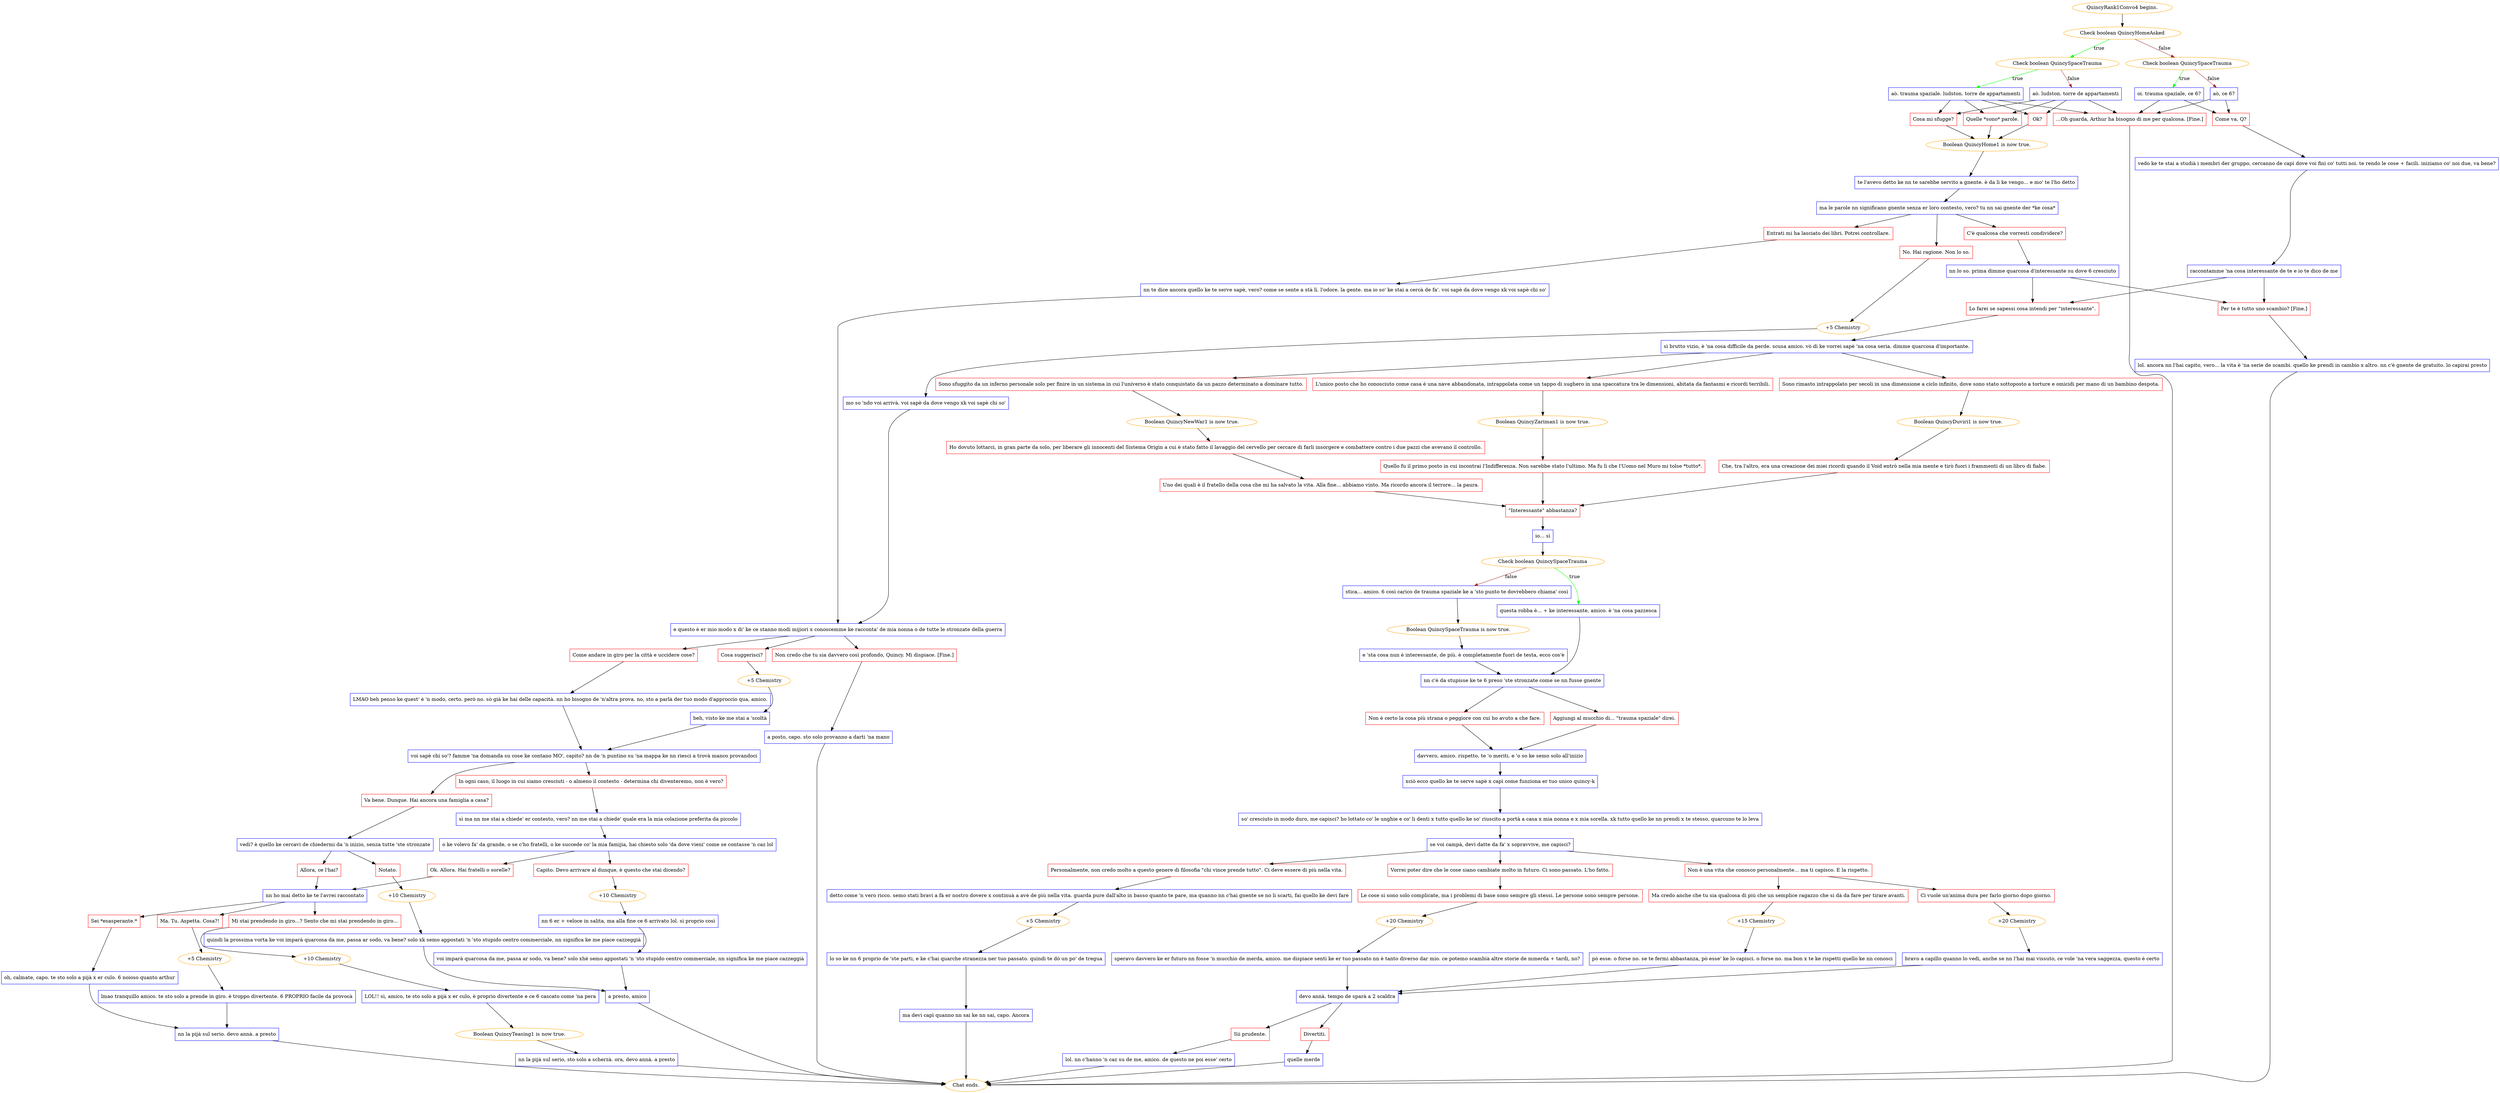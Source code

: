 digraph {
	"QuincyRank1Convo4 begins." [color=orange];
		"QuincyRank1Convo4 begins." -> j1294161024;
	j1294161024 [label="Check boolean QuincyHomeAsked",color=orange];
		j1294161024 -> j1942188630 [label=true,color=green];
		j1294161024 -> j2847950243 [label=false,color=brown];
	j1942188630 [label="Check boolean QuincySpaceTrauma",color=orange];
		j1942188630 -> j2678727399 [label=true,color=green];
		j1942188630 -> j2085506406 [label=false,color=brown];
	j2847950243 [label="Check boolean QuincySpaceTrauma",color=orange];
		j2847950243 -> j86701310 [label=true,color=green];
		j2847950243 -> j2991509798 [label=false,color=brown];
	j2678727399 [label="aò. trauma spaziale. ludston. torre de appartamenti",shape=box,color=blue];
		j2678727399 -> j2109052431;
		j2678727399 -> j2745267589;
		j2678727399 -> j504664858;
		j2678727399 -> j596005258;
	j2085506406 [label="aò. ludston. torre de appartamenti",shape=box,color=blue];
		j2085506406 -> j2109052431;
		j2085506406 -> j2745267589;
		j2085506406 -> j504664858;
		j2085506406 -> j596005258;
	j86701310 [label="oi. trauma spaziale, ce 6?",shape=box,color=blue];
		j86701310 -> j2769816446;
		j86701310 -> j596005258;
	j2991509798 [label="aò, ce 6?",shape=box,color=blue];
		j2991509798 -> j2769816446;
		j2991509798 -> j596005258;
	j2109052431 [label="Ok?",shape=box,color=red];
		j2109052431 -> j1221371073;
	j2745267589 [label="Quelle *sono* parole.",shape=box,color=red];
		j2745267589 -> j1221371073;
	j504664858 [label="Cosa mi sfugge?",shape=box,color=red];
		j504664858 -> j1221371073;
	j596005258 [label="...Oh guarda, Arthur ha bisogno di me per qualcosa. [Fine.]",shape=box,color=red];
		j596005258 -> "Chat ends.";
	j2769816446 [label="Come va, Q?",shape=box,color=red];
		j2769816446 -> j2950959508;
	j1221371073 [label="Boolean QuincyHome1 is now true.",color=orange];
		j1221371073 -> j1603215685;
	"Chat ends." [color=orange];
	j2950959508 [label="vedo ke te stai a studià i membri der gruppo, cercanno de capì dove voi finì co' tutti noi. te rendo le cose + facili. iniziamo co' noi due, va bene?",shape=box,color=blue];
		j2950959508 -> j563515133;
	j1603215685 [label="te l'avevo detto ke nn te sarebbe servito a gnente. è da lì ke vengo... e mo' te l'ho detto",shape=box,color=blue];
		j1603215685 -> j1701855658;
	j563515133 [label="raccontamme 'na cosa interessante de te e io te dico de me",shape=box,color=blue];
		j563515133 -> j4221265253;
		j563515133 -> j749385709;
	j1701855658 [label="ma le parole nn significano gnente senza er loro contesto, vero? tu nn sai gnente der *ke cosa*",shape=box,color=blue];
		j1701855658 -> j47301175;
		j1701855658 -> j3763788026;
		j1701855658 -> j101565547;
	j4221265253 [label="Lo farei se sapessi cosa intendi per \"interessante\".",shape=box,color=red];
		j4221265253 -> j1235799987;
	j749385709 [label="Per te è tutto uno scambio? [Fine.]",shape=box,color=red];
		j749385709 -> j987690927;
	j47301175 [label="Entrati mi ha lasciato dei libri. Potrei controllare.",shape=box,color=red];
		j47301175 -> j393786935;
	j3763788026 [label="No. Hai ragione. Non lo so.",shape=box,color=red];
		j3763788026 -> j1296362060;
	j101565547 [label="C'è qualcosa che vorresti condividere?",shape=box,color=red];
		j101565547 -> j726923467;
	j1235799987 [label="sì brutto vizio, è 'na cosa difficile da perde. scusa amico. vò dì ke vorrei sapè 'na cosa seria. dimme quarcosa d'importante.",shape=box,color=blue];
		j1235799987 -> j2161204355;
		j1235799987 -> j3351169101;
		j1235799987 -> j2790018434;
	j987690927 [label="lol. ancora nn l'hai capito, vero... la vita è 'na serie de scambi. quello ke prendi in cambio x altro. nn c'è gnente de gratuito. lo capirai presto",shape=box,color=blue];
		j987690927 -> "Chat ends.";
	j393786935 [label="nn te dice ancora quello ke te serve sapè, vero? come se sente a stà lì. l'odore. la gente. ma io so' ke stai a cercà de fa'. voi sapè da dove vengo xk voi sapè chi so'",shape=box,color=blue];
		j393786935 -> j833422703;
	j1296362060 [label="+5 Chemistry",color=orange];
		j1296362060 -> j2698453994;
	j726923467 [label="nn lo so. prima dimme quarcosa d'interessante su dove 6 cresciuto",shape=box,color=blue];
		j726923467 -> j4221265253;
		j726923467 -> j749385709;
	j2161204355 [label="Sono sfuggito da un inferno personale solo per finire in un sistema in cui l'universo è stato conquistato da un pazzo determinato a dominare tutto.",shape=box,color=red];
		j2161204355 -> j3173627347;
	j3351169101 [label="L'unico posto che ho conosciuto come casa è una nave abbandonata, intrappolata come un tappo di sughero in una spaccatura tra le dimensioni, abitata da fantasmi e ricordi terribili.",shape=box,color=red];
		j3351169101 -> j951671378;
	j2790018434 [label="Sono rimasto intrappolato per secoli in una dimensione a ciclo infinito, dove sono stato sottoposto a torture e omicidi per mano di un bambino despota.",shape=box,color=red];
		j2790018434 -> j1505946892;
	j833422703 [label="e questo è er mio modo x di' ke ce stanno modi mijiori x conoscemme ke racconta' de mia nonna o de tutte le stronzate della guerra",shape=box,color=blue];
		j833422703 -> j1791058109;
		j833422703 -> j717547681;
		j833422703 -> j916123521;
	j2698453994 [label="mo so 'ndo voi arrivà. voi sapè da dove vengo xk voi sapè chi so'",shape=box,color=blue];
		j2698453994 -> j833422703;
	j3173627347 [label="Boolean QuincyNewWar1 is now true.",color=orange];
		j3173627347 -> j2636208670;
	j951671378 [label="Boolean QuincyZariman1 is now true.",color=orange];
		j951671378 -> j2642362869;
	j1505946892 [label="Boolean QuincyDuviri1 is now true.",color=orange];
		j1505946892 -> j918544975;
	j1791058109 [label="Come andare in giro per la città e uccidere cose?",shape=box,color=red];
		j1791058109 -> j4026142752;
	j717547681 [label="Cosa suggerisci?",shape=box,color=red];
		j717547681 -> j3136507272;
	j916123521 [label="Non credo che tu sia davvero così profondo, Quincy. Mi dispiace. [Fine.]",shape=box,color=red];
		j916123521 -> j3497639999;
	j2636208670 [label="Ho dovuto lottarci, in gran parte da solo, per liberare gli innocenti del Sistema Origin a cui è stato fatto il lavaggio del cervello per cercare di farli insorgere e combattere contro i due pazzi che avevano il controllo.",shape=box,color=red];
		j2636208670 -> j3240661282;
	j2642362869 [label="Quello fu il primo posto in cui incontrai l'Indifferenza. Non sarebbe stato l'ultimo. Ma fu lì che l'Uomo nel Muro mi tolse *tutto*.",shape=box,color=red];
		j2642362869 -> j1830832001;
	j918544975 [label="Che, tra l'altro, era una creazione dei miei ricordi quando il Void entrò nella mia mente e tirò fuori i frammenti di un libro di fiabe.",shape=box,color=red];
		j918544975 -> j1830832001;
	j4026142752 [label="LMAO beh penso ke quest' è 'n modo, certo. però no. sò già ke hai delle capacità. nn ho bisogno de 'n'altra prova. no, sto a parlà der tuo modo d'approccio qua, amico.",shape=box,color=blue];
		j4026142752 -> j947005494;
	j3136507272 [label="+5 Chemistry",color=orange];
		j3136507272 -> j1244555723;
	j3497639999 [label="a posto, capo. sto solo provanno a darti 'na mano",shape=box,color=blue];
		j3497639999 -> "Chat ends.";
	j3240661282 [label="Uno dei quali è il fratello della cosa che mi ha salvato la vita. Alla fine... abbiamo vinto. Ma ricordo ancora il terrore... la paura.",shape=box,color=red];
		j3240661282 -> j1830832001;
	j1830832001 [label="\"Interessante\" abbastanza?",shape=box,color=red];
		j1830832001 -> j505608368;
	j947005494 [label="voi sapè chi so'? famme 'na domanda su cose ke contano MO', capito? nn de 'n puntino su 'na mappa ke nn riesci a trovà manco provandoci",shape=box,color=blue];
		j947005494 -> j1035825777;
		j947005494 -> j1297168417;
	j1244555723 [label="beh, visto ke me stai a 'scoltà",shape=box,color=blue];
		j1244555723 -> j947005494;
	j505608368 [label="io... sì",shape=box,color=blue];
		j505608368 -> j2685777777;
	j1035825777 [label="In ogni caso, il luogo in cui siamo cresciuti - o almeno il contesto - determina chi diventeremo, non è vero?",shape=box,color=red];
		j1035825777 -> j2660059766;
	j1297168417 [label="Va bene. Dunque. Hai ancora una famiglia a casa?",shape=box,color=red];
		j1297168417 -> j3317360383;
	j2685777777 [label="Check boolean QuincySpaceTrauma",color=orange];
		j2685777777 -> j2228331205 [label=true,color=green];
		j2685777777 -> j1610298448 [label=false,color=brown];
	j2660059766 [label="sì ma nn me stai a chiede' er contesto, vero? nn me stai a chiede' quale era la mia colazione preferita da piccolo",shape=box,color=blue];
		j2660059766 -> j3380110845;
	j3317360383 [label="vedi? è quello ke cercavi de chiedermi da 'n inizio, senza tutte 'ste stronzate",shape=box,color=blue];
		j3317360383 -> j3144883452;
		j3317360383 -> j2890051849;
	j2228331205 [label="questa robba è... + ke interessante, amico. è 'na cosa pazzesca",shape=box,color=blue];
		j2228331205 -> j2706270756;
	j1610298448 [label="stica... amico. 6 così carico de trauma spaziale ke a 'sto punto te dovrebbero chiama' così",shape=box,color=blue];
		j1610298448 -> j1727940723;
	j3380110845 [label="o ke volevo fa' da grande, o se c'ho fratelli, o ke succede co' la mia famijia, hai chiesto solo 'da dove vieni' come se contasse 'n caz lol",shape=box,color=blue];
		j3380110845 -> j3703284125;
		j3380110845 -> j2993420991;
	j3144883452 [label="Allora, ce l'hai?",shape=box,color=red];
		j3144883452 -> j895155675;
	j2890051849 [label="Notato.",shape=box,color=red];
		j2890051849 -> j180369807;
	j2706270756 [label="nn c'è da stupisse ke te 6 preso 'ste stronzate come se nn fusse gnente",shape=box,color=blue];
		j2706270756 -> j156342847;
		j2706270756 -> j3659555564;
	j1727940723 [label="Boolean QuincySpaceTrauma is now true.",color=orange];
		j1727940723 -> j2952358317;
	j3703284125 [label="Capito. Devo arrivare al dunque, è questo che stai dicendo?",shape=box,color=red];
		j3703284125 -> j3085447884;
	j2993420991 [label="Ok. Allora. Hai fratelli o sorelle?",shape=box,color=red];
		j2993420991 -> j895155675;
	j895155675 [label="nn ho mai detto ke te l'avrei raccontato",shape=box,color=blue];
		j895155675 -> j451580001;
		j895155675 -> j2246931173;
		j895155675 -> j732622491;
	j180369807 [label="+10 Chemistry",color=orange];
		j180369807 -> j580109590;
	j156342847 [label="Non è certo la cosa più strana o peggiore con cui ho avuto a che fare.",shape=box,color=red];
		j156342847 -> j3645058311;
	j3659555564 [label="Aggiungi al mucchio di... \"trauma spaziale\" direi.",shape=box,color=red];
		j3659555564 -> j3645058311;
	j2952358317 [label="e 'sta cosa nun è interessante, de più. è completamente fuori de testa, ecco cos'è",shape=box,color=blue];
		j2952358317 -> j2706270756;
	j3085447884 [label="+10 Chemistry",color=orange];
		j3085447884 -> j2041345775;
	j451580001 [label="Ma. Tu. Aspetta. Cosa?!",shape=box,color=red];
		j451580001 -> j2528294840;
	j2246931173 [label="Mi stai prendendo in giro...? Sento che mi stai prendendo in giro...",shape=box,color=red];
		j2246931173 -> j495215362;
	j732622491 [label="Sei *esasperante.*",shape=box,color=red];
		j732622491 -> j129088742;
	j580109590 [label="quindi la prossima vorta ke voi imparà quarcosa da me, passa ar sodo, va bene? solo xk semo appostati 'n 'sto stupido centro commerciale, nn significa ke me piace cazzeggià",shape=box,color=blue];
		j580109590 -> j1633191265;
	j3645058311 [label="davvero, amico. rispetto, te 'o meriti. e 'o so ke semo solo all'inizio",shape=box,color=blue];
		j3645058311 -> j2544890879;
	j2041345775 [label="nn 6 er + veloce in salita, ma alla fine ce 6 arrivato lol. sì proprio così",shape=box,color=blue];
		j2041345775 -> j1858856403;
	j2528294840 [label="+5 Chemistry",color=orange];
		j2528294840 -> j405487292;
	j495215362 [label="+10 Chemistry",color=orange];
		j495215362 -> j2667531748;
	j129088742 [label="oh, calmate, capo. te sto solo a pijà x er culo. 6 noioso quanto arthur",shape=box,color=blue];
		j129088742 -> j2231849388;
	j1633191265 [label="a presto, amico",shape=box,color=blue];
		j1633191265 -> "Chat ends.";
	j2544890879 [label="xciò ecco quello ke te serve sapè x capì come funziona er tuo unico quincy-k",shape=box,color=blue];
		j2544890879 -> j780966209;
	j1858856403 [label="voi imparà quarcosa da me, passa ar sodo, va bene? solo xhé semo appostati 'n 'sto stupido centro commerciale, nn significa ke me piace cazzeggià",shape=box,color=blue];
		j1858856403 -> j1633191265;
	j405487292 [label="lmao tranquillo amico. te sto solo a prende in giro. è troppo divertente. 6 PROPRIO facile da provocà",shape=box,color=blue];
		j405487292 -> j2231849388;
	j2667531748 [label="LOL!! sì, amico, te sto solo a pijà x er culo, è proprio divertente e ce 6 cascato come 'na pera",shape=box,color=blue];
		j2667531748 -> j1571329749;
	j2231849388 [label="nn la pijà sul serio. devo annà. a presto",shape=box,color=blue];
		j2231849388 -> "Chat ends.";
	j780966209 [label="so' cresciuto in modo duro, me capisci? ho lottato co' le unghie e co' li denti x tutto quello ke so' riuscito a portà a casa x mia nonna e x mia sorella. xk tutto quello ke nn prendi x te stesso, quarcuno te lo leva",shape=box,color=blue];
		j780966209 -> j1338866762;
	j1571329749 [label="Boolean QuincyTeasing1 is now true.",color=orange];
		j1571329749 -> j3557405695;
	j1338866762 [label="se voi campà, devi datte da fa' x sopravvive, me capisci?",shape=box,color=blue];
		j1338866762 -> j3215160642;
		j1338866762 -> j463984093;
		j1338866762 -> j3933371566;
	j3557405695 [label="nn la pijà sul serio, sto solo a scherzà. ora, devo annà. a presto",shape=box,color=blue];
		j3557405695 -> "Chat ends.";
	j3215160642 [label="Vorrei poter dire che le cose siano cambiate molto in futuro. Ci sono passato. L'ho fatto.",shape=box,color=red];
		j3215160642 -> j2918216423;
	j463984093 [label="Non è una vita che conosco personalmente... ma ti capisco. E la rispetto.",shape=box,color=red];
		j463984093 -> j2189229232;
		j463984093 -> j3818335565;
	j3933371566 [label="Personalmente, non credo molto a questo genere di filosofia \"chi vince prende tutto\". Ci deve essere di più nella vita.",shape=box,color=red];
		j3933371566 -> j1544393461;
	j2918216423 [label="Le cose si sono solo complicate, ma i problemi di base sono sempre gli stessi. Le persone sono sempre persone.",shape=box,color=red];
		j2918216423 -> j954199468;
	j2189229232 [label="Ma credo anche che tu sia qualcosa di più che un semplice ragazzo che si dà da fare per tirare avanti.",shape=box,color=red];
		j2189229232 -> j2133284023;
	j3818335565 [label="Ci vuole un'anima dura per farlo giorno dopo giorno.",shape=box,color=red];
		j3818335565 -> j2079769669;
	j1544393461 [label="detto come 'n vero ricco. semo stati bravi a fà er nostro dovere x continuà a avé de pìù nella vita. guarda pure dall'alto in basso quanto te pare, ma quanno nn c'hai gnente se no li scarti, fai quello ke devi fare",shape=box,color=blue];
		j1544393461 -> j3151263781;
	j954199468 [label="+20 Chemistry",color=orange];
		j954199468 -> j3779821966;
	j2133284023 [label="+15 Chemistry",color=orange];
		j2133284023 -> j2445537563;
	j2079769669 [label="+20 Chemistry",color=orange];
		j2079769669 -> j3141315433;
	j3151263781 [label="+5 Chemistry",color=orange];
		j3151263781 -> j536375905;
	j3779821966 [label="speravo davvero ke er futuro nn fosse 'n mucchio de merda, amico. me dispiace sentì ke er tuo passato nn è tanto diverso dar mio. ce potemo scambià altre storie de mmerda + tardi, no?",shape=box,color=blue];
		j3779821966 -> j183416375;
	j2445537563 [label="pò esse. o forse no. se te fermi abbastanza, pò esse' ke lo capisci. o forse no. ma bon x te ke rispetti quello ke nn conosci",shape=box,color=blue];
		j2445537563 -> j183416375;
	j3141315433 [label="bravo a capillo quanno lo vedi, anche se nn l'hai mai vissuto, ce vole 'na vera saggezza, questo è certo",shape=box,color=blue];
		j3141315433 -> j183416375;
	j536375905 [label="lo so ke nn 6 proprio de 'ste parti, e ke c'hai quarche stranezza ner tuo passato. quindi te dò un po' de tregua",shape=box,color=blue];
		j536375905 -> j53287222;
	j183416375 [label="devo annà. tempo de sparà a 2 scaldra",shape=box,color=blue];
		j183416375 -> j2635709991;
		j183416375 -> j473222612;
	j53287222 [label="ma devi capì quanno nn sai ke nn sai, capo. Ancora",shape=box,color=blue];
		j53287222 -> "Chat ends.";
	j2635709991 [label="Divertiti.",shape=box,color=red];
		j2635709991 -> j2968493508;
	j473222612 [label="Sii prudente.",shape=box,color=red];
		j473222612 -> j3449188133;
	j2968493508 [label="quelle merde",shape=box,color=blue];
		j2968493508 -> "Chat ends.";
	j3449188133 [label="lol. nn c'hanno 'n caz su de me, amico. de questo ne poi esse' certo",shape=box,color=blue];
		j3449188133 -> "Chat ends.";
}